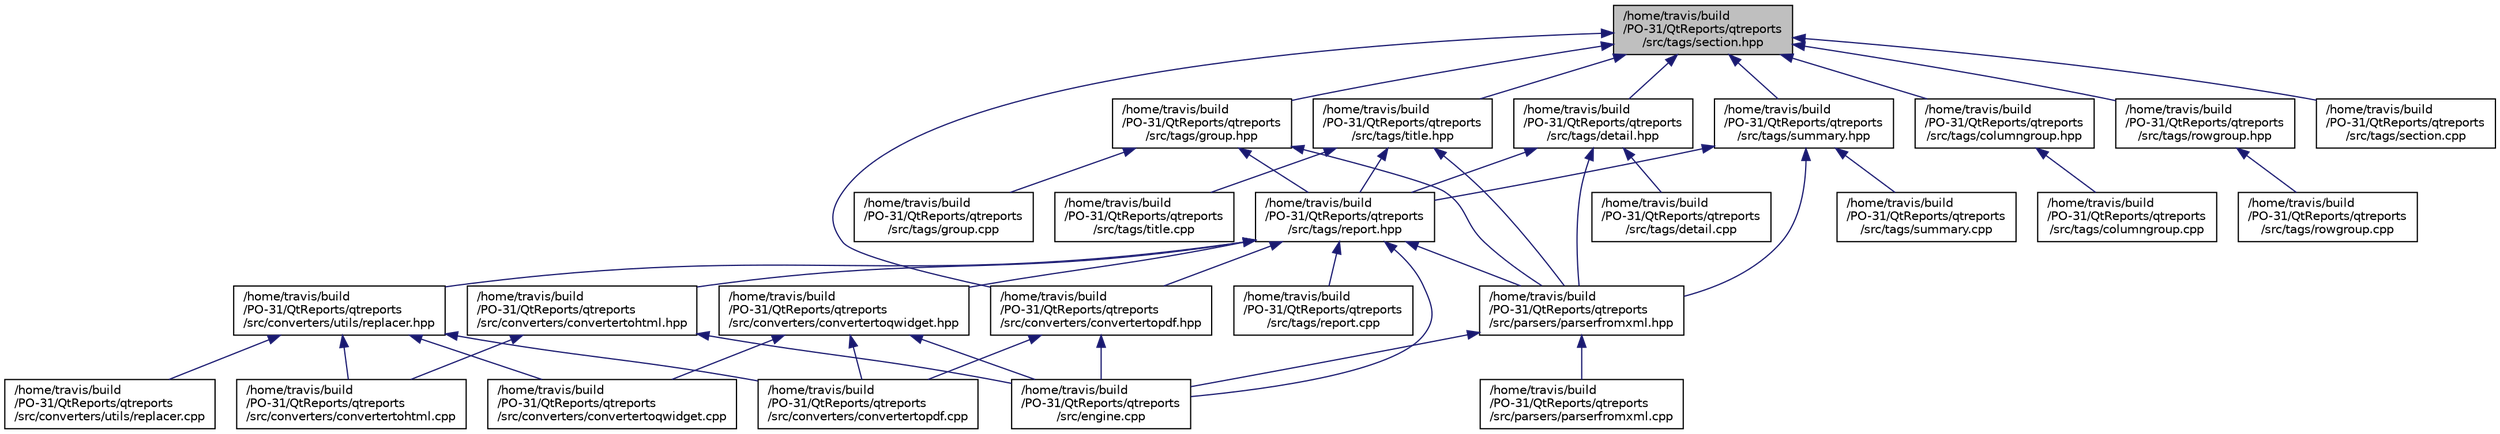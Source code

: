 digraph "/home/travis/build/PO-31/QtReports/qtreports/src/tags/section.hpp"
{
 // INTERACTIVE_SVG=YES
  bgcolor="transparent";
  edge [fontname="Helvetica",fontsize="10",labelfontname="Helvetica",labelfontsize="10"];
  node [fontname="Helvetica",fontsize="10",shape=record];
  Node1 [label="/home/travis/build\l/PO-31/QtReports/qtreports\l/src/tags/section.hpp",height=0.2,width=0.4,color="black", fillcolor="grey75", style="filled", fontcolor="black"];
  Node1 -> Node2 [dir="back",color="midnightblue",fontsize="10",style="solid",fontname="Helvetica"];
  Node2 [label="/home/travis/build\l/PO-31/QtReports/qtreports\l/src/tags/group.hpp",height=0.2,width=0.4,color="black",URL="$group_8hpp.html"];
  Node2 -> Node3 [dir="back",color="midnightblue",fontsize="10",style="solid",fontname="Helvetica"];
  Node3 [label="/home/travis/build\l/PO-31/QtReports/qtreports\l/src/tags/report.hpp",height=0.2,width=0.4,color="black",URL="$report_8hpp.html"];
  Node3 -> Node4 [dir="back",color="midnightblue",fontsize="10",style="solid",fontname="Helvetica"];
  Node4 [label="/home/travis/build\l/PO-31/QtReports/qtreports\l/src/converters/convertertohtml.hpp",height=0.2,width=0.4,color="black",URL="$convertertohtml_8hpp.html"];
  Node4 -> Node5 [dir="back",color="midnightblue",fontsize="10",style="solid",fontname="Helvetica"];
  Node5 [label="/home/travis/build\l/PO-31/QtReports/qtreports\l/src/converters/convertertohtml.cpp",height=0.2,width=0.4,color="black",URL="$convertertohtml_8cpp.html"];
  Node4 -> Node6 [dir="back",color="midnightblue",fontsize="10",style="solid",fontname="Helvetica"];
  Node6 [label="/home/travis/build\l/PO-31/QtReports/qtreports\l/src/engine.cpp",height=0.2,width=0.4,color="black",URL="$engine_8cpp.html"];
  Node3 -> Node7 [dir="back",color="midnightblue",fontsize="10",style="solid",fontname="Helvetica"];
  Node7 [label="/home/travis/build\l/PO-31/QtReports/qtreports\l/src/converters/utils/replacer.hpp",height=0.2,width=0.4,color="black",URL="$replacer_8hpp.html"];
  Node7 -> Node5 [dir="back",color="midnightblue",fontsize="10",style="solid",fontname="Helvetica"];
  Node7 -> Node8 [dir="back",color="midnightblue",fontsize="10",style="solid",fontname="Helvetica"];
  Node8 [label="/home/travis/build\l/PO-31/QtReports/qtreports\l/src/converters/convertertopdf.cpp",height=0.2,width=0.4,color="black",URL="$convertertopdf_8cpp.html"];
  Node7 -> Node9 [dir="back",color="midnightblue",fontsize="10",style="solid",fontname="Helvetica"];
  Node9 [label="/home/travis/build\l/PO-31/QtReports/qtreports\l/src/converters/convertertoqwidget.cpp",height=0.2,width=0.4,color="black",URL="$convertertoqwidget_8cpp.html"];
  Node7 -> Node10 [dir="back",color="midnightblue",fontsize="10",style="solid",fontname="Helvetica"];
  Node10 [label="/home/travis/build\l/PO-31/QtReports/qtreports\l/src/converters/utils/replacer.cpp",height=0.2,width=0.4,color="black",URL="$replacer_8cpp.html"];
  Node3 -> Node11 [dir="back",color="midnightblue",fontsize="10",style="solid",fontname="Helvetica"];
  Node11 [label="/home/travis/build\l/PO-31/QtReports/qtreports\l/src/converters/convertertopdf.hpp",height=0.2,width=0.4,color="black",URL="$convertertopdf_8hpp.html"];
  Node11 -> Node8 [dir="back",color="midnightblue",fontsize="10",style="solid",fontname="Helvetica"];
  Node11 -> Node6 [dir="back",color="midnightblue",fontsize="10",style="solid",fontname="Helvetica"];
  Node3 -> Node12 [dir="back",color="midnightblue",fontsize="10",style="solid",fontname="Helvetica"];
  Node12 [label="/home/travis/build\l/PO-31/QtReports/qtreports\l/src/converters/convertertoqwidget.hpp",height=0.2,width=0.4,color="black",URL="$convertertoqwidget_8hpp.html"];
  Node12 -> Node8 [dir="back",color="midnightblue",fontsize="10",style="solid",fontname="Helvetica"];
  Node12 -> Node9 [dir="back",color="midnightblue",fontsize="10",style="solid",fontname="Helvetica"];
  Node12 -> Node6 [dir="back",color="midnightblue",fontsize="10",style="solid",fontname="Helvetica"];
  Node3 -> Node13 [dir="back",color="midnightblue",fontsize="10",style="solid",fontname="Helvetica"];
  Node13 [label="/home/travis/build\l/PO-31/QtReports/qtreports\l/src/parsers/parserfromxml.hpp",height=0.2,width=0.4,color="black",URL="$parserfromxml_8hpp.html"];
  Node13 -> Node6 [dir="back",color="midnightblue",fontsize="10",style="solid",fontname="Helvetica"];
  Node13 -> Node14 [dir="back",color="midnightblue",fontsize="10",style="solid",fontname="Helvetica"];
  Node14 [label="/home/travis/build\l/PO-31/QtReports/qtreports\l/src/parsers/parserfromxml.cpp",height=0.2,width=0.4,color="black",URL="$parserfromxml_8cpp.html"];
  Node3 -> Node6 [dir="back",color="midnightblue",fontsize="10",style="solid",fontname="Helvetica"];
  Node3 -> Node15 [dir="back",color="midnightblue",fontsize="10",style="solid",fontname="Helvetica"];
  Node15 [label="/home/travis/build\l/PO-31/QtReports/qtreports\l/src/tags/report.cpp",height=0.2,width=0.4,color="black",URL="$report_8cpp.html"];
  Node2 -> Node13 [dir="back",color="midnightblue",fontsize="10",style="solid",fontname="Helvetica"];
  Node2 -> Node16 [dir="back",color="midnightblue",fontsize="10",style="solid",fontname="Helvetica"];
  Node16 [label="/home/travis/build\l/PO-31/QtReports/qtreports\l/src/tags/group.cpp",height=0.2,width=0.4,color="black",URL="$group_8cpp.html"];
  Node1 -> Node17 [dir="back",color="midnightblue",fontsize="10",style="solid",fontname="Helvetica"];
  Node17 [label="/home/travis/build\l/PO-31/QtReports/qtreports\l/src/tags/title.hpp",height=0.2,width=0.4,color="black",URL="$title_8hpp.html"];
  Node17 -> Node3 [dir="back",color="midnightblue",fontsize="10",style="solid",fontname="Helvetica"];
  Node17 -> Node13 [dir="back",color="midnightblue",fontsize="10",style="solid",fontname="Helvetica"];
  Node17 -> Node18 [dir="back",color="midnightblue",fontsize="10",style="solid",fontname="Helvetica"];
  Node18 [label="/home/travis/build\l/PO-31/QtReports/qtreports\l/src/tags/title.cpp",height=0.2,width=0.4,color="black",URL="$title_8cpp.html"];
  Node1 -> Node19 [dir="back",color="midnightblue",fontsize="10",style="solid",fontname="Helvetica"];
  Node19 [label="/home/travis/build\l/PO-31/QtReports/qtreports\l/src/tags/detail.hpp",height=0.2,width=0.4,color="black",URL="$detail_8hpp.html"];
  Node19 -> Node3 [dir="back",color="midnightblue",fontsize="10",style="solid",fontname="Helvetica"];
  Node19 -> Node13 [dir="back",color="midnightblue",fontsize="10",style="solid",fontname="Helvetica"];
  Node19 -> Node20 [dir="back",color="midnightblue",fontsize="10",style="solid",fontname="Helvetica"];
  Node20 [label="/home/travis/build\l/PO-31/QtReports/qtreports\l/src/tags/detail.cpp",height=0.2,width=0.4,color="black",URL="$detail_8cpp.html"];
  Node1 -> Node21 [dir="back",color="midnightblue",fontsize="10",style="solid",fontname="Helvetica"];
  Node21 [label="/home/travis/build\l/PO-31/QtReports/qtreports\l/src/tags/summary.hpp",height=0.2,width=0.4,color="black",URL="$summary_8hpp.html"];
  Node21 -> Node3 [dir="back",color="midnightblue",fontsize="10",style="solid",fontname="Helvetica"];
  Node21 -> Node13 [dir="back",color="midnightblue",fontsize="10",style="solid",fontname="Helvetica"];
  Node21 -> Node22 [dir="back",color="midnightblue",fontsize="10",style="solid",fontname="Helvetica"];
  Node22 [label="/home/travis/build\l/PO-31/QtReports/qtreports\l/src/tags/summary.cpp",height=0.2,width=0.4,color="black",URL="$summary_8cpp.html"];
  Node1 -> Node11 [dir="back",color="midnightblue",fontsize="10",style="solid",fontname="Helvetica"];
  Node1 -> Node23 [dir="back",color="midnightblue",fontsize="10",style="solid",fontname="Helvetica"];
  Node23 [label="/home/travis/build\l/PO-31/QtReports/qtreports\l/src/tags/columngroup.hpp",height=0.2,width=0.4,color="black",URL="$columngroup_8hpp.html"];
  Node23 -> Node24 [dir="back",color="midnightblue",fontsize="10",style="solid",fontname="Helvetica"];
  Node24 [label="/home/travis/build\l/PO-31/QtReports/qtreports\l/src/tags/columngroup.cpp",height=0.2,width=0.4,color="black",URL="$columngroup_8cpp.html"];
  Node1 -> Node25 [dir="back",color="midnightblue",fontsize="10",style="solid",fontname="Helvetica"];
  Node25 [label="/home/travis/build\l/PO-31/QtReports/qtreports\l/src/tags/rowgroup.hpp",height=0.2,width=0.4,color="black",URL="$rowgroup_8hpp.html"];
  Node25 -> Node26 [dir="back",color="midnightblue",fontsize="10",style="solid",fontname="Helvetica"];
  Node26 [label="/home/travis/build\l/PO-31/QtReports/qtreports\l/src/tags/rowgroup.cpp",height=0.2,width=0.4,color="black",URL="$rowgroup_8cpp.html"];
  Node1 -> Node27 [dir="back",color="midnightblue",fontsize="10",style="solid",fontname="Helvetica"];
  Node27 [label="/home/travis/build\l/PO-31/QtReports/qtreports\l/src/tags/section.cpp",height=0.2,width=0.4,color="black",URL="$section_8cpp.html"];
}
